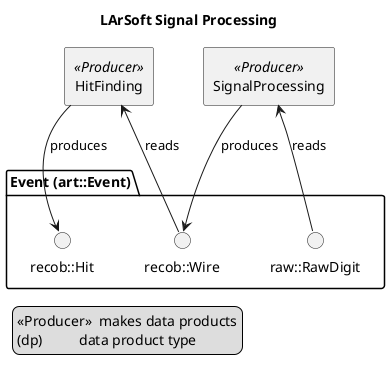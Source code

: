 @startuml SignalProcessing
title LArSoft Signal Processing

skinparam componentStyle rectangle
skinparam stereotype {
  CBackgroundColor<<Producer>> #DFF5E1
  CBackgroundColor<<Filter>>   #FFEBD6
  CBackgroundColor<<Analyzer>> #E7E9FF
}
skinparam rectangle {
  BorderColor #888
  RoundCorner 8
}

legend left
  <<Producer>>  makes data products
  (dp)          data product type
endlegend

package "Event (art::Event)" {
  () "raw::RawDigit" as RawDigit
  () "recob::Wire"   as Wire
  () "recob::Hit"    as Hit
}

component "SignalProcessing" <<Producer>> as SigProc
component "HitFinding"      <<Producer>> as HitFinder

RawDigit -up-> SigProc : reads
SigProc   -down-> Wire : produces

Wire      -up-> HitFinder : reads
HitFinder -down-> Hit : produces

@enduml

